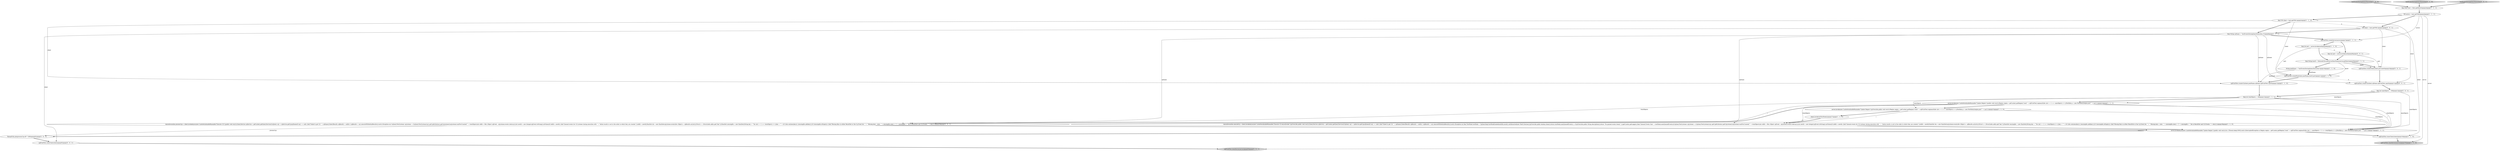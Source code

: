 digraph {
3 [style = filled, label = "cqDUnitTest.createCQ(client,poolName,cqName,cqDUnitTest.cqs(0()@@@12@@@['1', '1', '0']", fillcolor = white, shape = ellipse image = "AAA0AAABBB1BBB"];
10 [style = filled, label = "cqDUnitTest.closeServer(server)@@@105@@@['1', '1', '0']", fillcolor = lightgray, shape = ellipse image = "AAA0AAABBB1BBB"];
27 [style = filled, label = "cqDUnitTest.closeClient(client)@@@92@@@['0', '0', '1']", fillcolor = white, shape = ellipse image = "AAA0AAABBB3BBB"];
29 [style = filled, label = "ThreadUtils.join(processCqs,60 * 1000)@@@91@@@['0', '0', '1']", fillcolor = white, shape = ellipse image = "AAA0AAABBB3BBB"];
9 [style = filled, label = "server.invokeAsync(new CacheSerializableRunnable(\"Update Region\"){public void run2(){try {Thread.sleep(1000)}catch (InterruptedException e) Region region = getCache().getRegion(\"/root/\" + cqDUnitTest.regions(0()for (int i = numObjects + 1 i <= totalObjects i++){Portfolio p = new Portfolio(i)region.put(\"\" + i,p)}}})@@@73@@@['1', '1', '1']", fillcolor = white, shape = ellipse image = "AAA0AAABBB1BBB"];
18 [style = filled, label = "testEventsDuringQueryExecution['1', '0', '0']", fillcolor = lightgray, shape = diamond image = "AAA0AAABBB1BBB"];
12 [style = filled, label = "AsyncInvocation executeCq = client.invokeAsync(new CacheSerializableRunnable(\"Execute CQ AsyncInvoke\"){@Override public void run2(){QueryService cqService = getCache().getQueryService()CqQuery cq1 = cqService.getCq(cqName)if (cq1 == null) {fail(\"Failed to get CQ \" + cqName)}SelectResults cqResults = nulltry {cqResults = cq1.executeWithInitialResults()}catch (Exception ex) final TestHook testHook = CqQueryImpl.testHookGeodeAwaitility.await().untilAsserted(new WaitCriterion(){@Override public boolean done(){return testHook.numQueuedEvents() > 0}@Override public String description(){return \"No queued events found.\"}})getCache().getLogger().fine(\"Queued Events Size\" + testHook.numQueuedEvents())CqQueryTestListener cqListener = (CqQueryTestListener)cq1.getCqAttributes().getCqListener()cqListener.waitForCreated(\"\" + totalObjects)int oldId = 0for (Object cqEvent : cqListener.events.toArray()){int newId = new Integer(cqEvent.toString()).intValue()if (oldId > newId) {fail(\"Queued events for CQ Listener during execution with \" + \"Initial results is not in the order in which they are created.\")}oldId = newId}HashSet ids = new HashSet(cqListener.events)for (Object o : cqResults.asList()){Struct s = (Struct)oids.add(s.get(\"key\"))}HashSet missingIds = new HashSet()String key = \"\"for (int i = 1 i <= totalObjects i++){key = \"\" + iif (!(ids.contains(key))) {missingIds.add(key)}}if (!missingIds.isEmpty()) {fail(\"Missing Keys in either ResultSet or the Cq Event list. \" + \" Missing keys : (size : \" + missingIds.size() + \"(\" + missingIds + \" Ids in ResultSet and CQ Events :\" + ids)}}})@@@28@@@['1', '1', '0']", fillcolor = white, shape = ellipse image = "AAA0AAABBB1BBB"];
21 [style = filled, label = "VM client = host.getVM(1)@@@5@@@['0', '0', '1']", fillcolor = white, shape = ellipse image = "AAA0AAABBB3BBB"];
4 [style = filled, label = "server.invoke(new CacheSerializableRunnable(\"Update Region\"){@Override public void run2(){Region region = getCache().getRegion(\"/root/\" + cqDUnitTest.regions(0()for (int i = 1 i <= numObjects i++){Portfolio p = new Portfolio(i)region.put(\"\" + i,p)}}})@@@15@@@['1', '1', '0']", fillcolor = white, shape = ellipse image = "AAA0AAABBB1BBB"];
19 [style = filled, label = "testEventsDuringQueryExecution['0', '1', '0']", fillcolor = lightgray, shape = diamond image = "AAA0AAABBB2BBB"];
14 [style = filled, label = "server.invoke(new CacheSerializableRunnable(\"Update Region\"){public void run2(){Region region = getCache().getRegion(\"/root/\" + cqDUnitTest.regions(0()for (int i = 1 i <= numObjects i++){Portfolio p = new Portfolio(i)region.put(\"\" + i,p)}}})@@@14@@@['1', '1', '1']", fillcolor = white, shape = ellipse image = "AAA0AAABBB1BBB"];
25 [style = filled, label = "cqDUnitTest.closeServer(server)@@@93@@@['0', '0', '1']", fillcolor = lightgray, shape = ellipse image = "AAA0AAABBB3BBB"];
17 [style = filled, label = "final Host host = Host.getHost(0)@@@3@@@['1', '1', '1']", fillcolor = white, shape = ellipse image = "AAA0AAABBB1BBB"];
6 [style = filled, label = "VM server = host.getVM(0)@@@4@@@['1', '1', '1']", fillcolor = white, shape = ellipse image = "AAA0AAABBB1BBB"];
7 [style = filled, label = "final int totalObjects = 500@@@13@@@['1', '1', '1']", fillcolor = white, shape = ellipse image = "AAA0AAABBB1BBB"];
13 [style = filled, label = "final int port = server.invoke(null)@@@8@@@['1', '1', '0']", fillcolor = white, shape = ellipse image = "AAA0AAABBB1BBB"];
5 [style = filled, label = "String poolName = \"testEventsDuringQueryExecution\"@@@10@@@['1', '1', '0']", fillcolor = white, shape = ellipse image = "AAA0AAABBB1BBB"];
15 [style = filled, label = "cqDUnitTest.closeClient(client)@@@104@@@['1', '1', '0']", fillcolor = white, shape = ellipse image = "AAA0AAABBB1BBB"];
11 [style = filled, label = "client.invoke(setTestHook())@@@27@@@['1', '1', '0']", fillcolor = white, shape = ellipse image = "AAA0AAABBB1BBB"];
24 [style = filled, label = "cqDUnitTest.createCQ(client,cqName,cqDUnitTest.cqs(0()@@@11@@@['0', '0', '1']", fillcolor = white, shape = ellipse image = "AAA0AAABBB3BBB"];
0 [style = filled, label = "final VM client = host.getVM(1)@@@5@@@['1', '1', '0']", fillcolor = white, shape = ellipse image = "AAA0AAABBB1BBB"];
16 [style = filled, label = "final String host0 = NetworkUtils.getServerHostName(server.getHost())@@@9@@@['1', '1', '1']", fillcolor = white, shape = ellipse image = "AAA0AAABBB1BBB"];
23 [style = filled, label = "final int numObjects = 200@@@12@@@['0', '0', '1']", fillcolor = white, shape = ellipse image = "AAA0AAABBB3BBB"];
28 [style = filled, label = "final int port = server.invoke(null)@@@8@@@['0', '0', '1']", fillcolor = white, shape = ellipse image = "AAA0AAABBB3BBB"];
20 [style = filled, label = "testEventsDuringQueryExecution['0', '0', '1']", fillcolor = lightgray, shape = diamond image = "AAA0AAABBB3BBB"];
26 [style = filled, label = "AsyncInvocation processCqs = client.invokeAsync(new CacheSerializableRunnable(\"Execute CQ\"){public void run2(){QueryService cqService = getCache().getQueryService()CqQuery cq1 = cqService.getCq(cqName)if (cq1 == null) {fail(\"Failed to get CQ \" + cqName)}SelectResults cqResults = nulltry {cqResults = cq1.executeWithInitialResults()}catch (Exception ex) CqQueryTestListener cqListener = (CqQueryTestListener)cq1.getCqAttributes().getCqListener()cqListener.waitForCreated(\"\" + totalObjects)int oldId = 0for (Object cqEvent : cqListener.events.toArray()){int newId = new Integer(cqEvent.toString()).intValue()if (oldId > newId) {fail(\"Queued events for CQ Listener during execution with \" + \"Initial results is not in the order in which they are created.\")}oldId = newId}HashSet ids = new HashSet(cqListener.events)for (Object o : cqResults.asList()){Struct s = (Struct)oids.add(s.get(\"key\"))}HashSet missingIds = new HashSet()String key = \"\"for (int i = 1 i <= totalObjects i++){key = \"\" + iif (!(ids.contains(key))) {missingIds.add(key)}}if (!missingIds.isEmpty()) {fail(\"Missing Keys in either ResultSet or the Cq Event list. \" + \" Missing keys : (size : \" + missingIds.size() + \"(\" + missingIds + \" Ids in ResultSet and CQ Events :\" + ids)}}})@@@26@@@['0', '0', '1']", fillcolor = white, shape = ellipse image = "AAA0AAABBB3BBB"];
1 [style = filled, label = "cqDUnitTest.createPool(client,poolName,host0,port)@@@11@@@['1', '1', '0']", fillcolor = white, shape = ellipse image = "AAA0AAABBB1BBB"];
2 [style = filled, label = "cqDUnitTest.createServer(server)@@@7@@@['1', '1', '1']", fillcolor = white, shape = ellipse image = "AAA0AAABBB1BBB"];
8 [style = filled, label = "final String cqName = \"testEventsDuringQueryExecution_0\"@@@6@@@['1', '1', '1']", fillcolor = white, shape = ellipse image = "AAA0AAABBB1BBB"];
22 [style = filled, label = "cqDUnitTest.createClient(client,port,host0)@@@10@@@['0', '0', '1']", fillcolor = white, shape = ellipse image = "AAA0AAABBB3BBB"];
6->10 [style = solid, label="server"];
4->9 [style = solid, label="i"];
8->12 [style = solid, label="cqName"];
16->1 [style = solid, label="host0"];
1->24 [style = dashed, label="0"];
29->27 [style = bold, label=""];
4->12 [style = solid, label="i"];
28->16 [style = bold, label=""];
11->12 [style = bold, label=""];
27->25 [style = bold, label=""];
16->22 [style = solid, label="host0"];
14->26 [style = solid, label="i"];
11->26 [style = dashed, label="0"];
24->23 [style = bold, label=""];
14->9 [style = solid, label="totalObjects"];
22->24 [style = bold, label=""];
8->26 [style = solid, label="cqName"];
0->21 [style = dashed, label="0"];
6->25 [style = solid, label="server"];
2->13 [style = bold, label=""];
5->1 [style = bold, label=""];
4->11 [style = bold, label=""];
6->0 [style = bold, label=""];
5->3 [style = solid, label="poolName"];
21->24 [style = solid, label="client"];
9->15 [style = bold, label=""];
28->22 [style = solid, label="port"];
21->8 [style = bold, label=""];
7->9 [style = solid, label="totalObjects"];
0->8 [style = bold, label=""];
16->22 [style = bold, label=""];
23->9 [style = solid, label="numObjects"];
26->9 [style = bold, label=""];
3->7 [style = bold, label=""];
14->26 [style = bold, label=""];
2->28 [style = bold, label=""];
7->9 [style = solid, label="numObjects"];
7->14 [style = bold, label=""];
0->1 [style = solid, label="client"];
12->9 [style = bold, label=""];
6->21 [style = bold, label=""];
8->2 [style = bold, label=""];
1->3 [style = bold, label=""];
14->12 [style = solid, label="totalObjects"];
17->6 [style = bold, label=""];
13->16 [style = bold, label=""];
0->3 [style = solid, label="client"];
19->17 [style = bold, label=""];
8->3 [style = solid, label="cqName"];
7->4 [style = solid, label="numObjects"];
14->9 [style = solid, label="i"];
21->27 [style = solid, label="client"];
21->22 [style = solid, label="client"];
23->7 [style = bold, label=""];
8->24 [style = solid, label="cqName"];
16->5 [style = bold, label=""];
20->17 [style = bold, label=""];
18->17 [style = bold, label=""];
9->29 [style = bold, label=""];
14->4 [style = bold, label=""];
0->15 [style = solid, label="client"];
7->26 [style = solid, label="totalObjects"];
26->29 [style = solid, label="processCqs"];
23->14 [style = solid, label="numObjects"];
15->10 [style = bold, label=""];
5->1 [style = solid, label="poolName"];
13->28 [style = dashed, label="0"];
13->1 [style = solid, label="port"];
6->2 [style = solid, label="server"];
}
